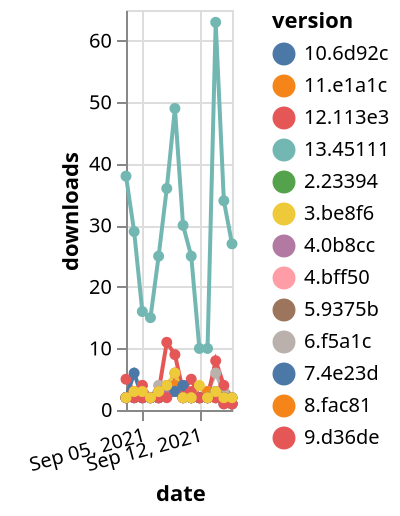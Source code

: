 {"$schema": "https://vega.github.io/schema/vega-lite/v5.json", "description": "A simple bar chart with embedded data.", "data": {"values": [{"date": "2021-09-03", "total": 2108, "delta": 2, "version": "8.fac81"}, {"date": "2021-09-04", "total": 2111, "delta": 3, "version": "8.fac81"}, {"date": "2021-09-05", "total": 2113, "delta": 2, "version": "8.fac81"}, {"date": "2021-09-06", "total": 2115, "delta": 2, "version": "8.fac81"}, {"date": "2021-09-07", "total": 2117, "delta": 2, "version": "8.fac81"}, {"date": "2021-09-08", "total": 2120, "delta": 3, "version": "8.fac81"}, {"date": "2021-09-09", "total": 2123, "delta": 3, "version": "8.fac81"}, {"date": "2021-09-10", "total": 2125, "delta": 2, "version": "8.fac81"}, {"date": "2021-09-11", "total": 2127, "delta": 2, "version": "8.fac81"}, {"date": "2021-09-12", "total": 2129, "delta": 2, "version": "8.fac81"}, {"date": "2021-09-13", "total": 2131, "delta": 2, "version": "8.fac81"}, {"date": "2021-09-14", "total": 2133, "delta": 2, "version": "8.fac81"}, {"date": "2021-09-15", "total": 2135, "delta": 2, "version": "8.fac81"}, {"date": "2021-09-16", "total": 2136, "delta": 1, "version": "8.fac81"}, {"date": "2021-09-03", "total": 2289, "delta": 2, "version": "4.bff50"}, {"date": "2021-09-04", "total": 2291, "delta": 2, "version": "4.bff50"}, {"date": "2021-09-05", "total": 2293, "delta": 2, "version": "4.bff50"}, {"date": "2021-09-06", "total": 2295, "delta": 2, "version": "4.bff50"}, {"date": "2021-09-07", "total": 2297, "delta": 2, "version": "4.bff50"}, {"date": "2021-09-08", "total": 2300, "delta": 3, "version": "4.bff50"}, {"date": "2021-09-09", "total": 2303, "delta": 3, "version": "4.bff50"}, {"date": "2021-09-10", "total": 2305, "delta": 2, "version": "4.bff50"}, {"date": "2021-09-11", "total": 2307, "delta": 2, "version": "4.bff50"}, {"date": "2021-09-12", "total": 2309, "delta": 2, "version": "4.bff50"}, {"date": "2021-09-13", "total": 2311, "delta": 2, "version": "4.bff50"}, {"date": "2021-09-14", "total": 2313, "delta": 2, "version": "4.bff50"}, {"date": "2021-09-15", "total": 2315, "delta": 2, "version": "4.bff50"}, {"date": "2021-09-16", "total": 2316, "delta": 1, "version": "4.bff50"}, {"date": "2021-09-03", "total": 2416, "delta": 2, "version": "2.23394"}, {"date": "2021-09-04", "total": 2418, "delta": 2, "version": "2.23394"}, {"date": "2021-09-05", "total": 2420, "delta": 2, "version": "2.23394"}, {"date": "2021-09-06", "total": 2422, "delta": 2, "version": "2.23394"}, {"date": "2021-09-07", "total": 2424, "delta": 2, "version": "2.23394"}, {"date": "2021-09-08", "total": 2427, "delta": 3, "version": "2.23394"}, {"date": "2021-09-09", "total": 2430, "delta": 3, "version": "2.23394"}, {"date": "2021-09-10", "total": 2432, "delta": 2, "version": "2.23394"}, {"date": "2021-09-11", "total": 2434, "delta": 2, "version": "2.23394"}, {"date": "2021-09-12", "total": 2436, "delta": 2, "version": "2.23394"}, {"date": "2021-09-13", "total": 2438, "delta": 2, "version": "2.23394"}, {"date": "2021-09-14", "total": 2440, "delta": 2, "version": "2.23394"}, {"date": "2021-09-15", "total": 2442, "delta": 2, "version": "2.23394"}, {"date": "2021-09-16", "total": 2443, "delta": 1, "version": "2.23394"}, {"date": "2021-09-03", "total": 3158, "delta": 2, "version": "6.f5a1c"}, {"date": "2021-09-04", "total": 3160, "delta": 2, "version": "6.f5a1c"}, {"date": "2021-09-05", "total": 3164, "delta": 4, "version": "6.f5a1c"}, {"date": "2021-09-06", "total": 3166, "delta": 2, "version": "6.f5a1c"}, {"date": "2021-09-07", "total": 3170, "delta": 4, "version": "6.f5a1c"}, {"date": "2021-09-08", "total": 3173, "delta": 3, "version": "6.f5a1c"}, {"date": "2021-09-09", "total": 3177, "delta": 4, "version": "6.f5a1c"}, {"date": "2021-09-10", "total": 3180, "delta": 3, "version": "6.f5a1c"}, {"date": "2021-09-11", "total": 3182, "delta": 2, "version": "6.f5a1c"}, {"date": "2021-09-12", "total": 3184, "delta": 2, "version": "6.f5a1c"}, {"date": "2021-09-13", "total": 3187, "delta": 3, "version": "6.f5a1c"}, {"date": "2021-09-14", "total": 3193, "delta": 6, "version": "6.f5a1c"}, {"date": "2021-09-15", "total": 3196, "delta": 3, "version": "6.f5a1c"}, {"date": "2021-09-16", "total": 3197, "delta": 1, "version": "6.f5a1c"}, {"date": "2021-09-03", "total": 2354, "delta": 2, "version": "5.9375b"}, {"date": "2021-09-04", "total": 2356, "delta": 2, "version": "5.9375b"}, {"date": "2021-09-05", "total": 2358, "delta": 2, "version": "5.9375b"}, {"date": "2021-09-06", "total": 2360, "delta": 2, "version": "5.9375b"}, {"date": "2021-09-07", "total": 2362, "delta": 2, "version": "5.9375b"}, {"date": "2021-09-08", "total": 2365, "delta": 3, "version": "5.9375b"}, {"date": "2021-09-09", "total": 2368, "delta": 3, "version": "5.9375b"}, {"date": "2021-09-10", "total": 2370, "delta": 2, "version": "5.9375b"}, {"date": "2021-09-11", "total": 2372, "delta": 2, "version": "5.9375b"}, {"date": "2021-09-12", "total": 2374, "delta": 2, "version": "5.9375b"}, {"date": "2021-09-13", "total": 2376, "delta": 2, "version": "5.9375b"}, {"date": "2021-09-14", "total": 2378, "delta": 2, "version": "5.9375b"}, {"date": "2021-09-15", "total": 2380, "delta": 2, "version": "5.9375b"}, {"date": "2021-09-16", "total": 2381, "delta": 1, "version": "5.9375b"}, {"date": "2021-09-03", "total": 4780, "delta": 38, "version": "13.45111"}, {"date": "2021-09-04", "total": 4809, "delta": 29, "version": "13.45111"}, {"date": "2021-09-05", "total": 4825, "delta": 16, "version": "13.45111"}, {"date": "2021-09-06", "total": 4840, "delta": 15, "version": "13.45111"}, {"date": "2021-09-07", "total": 4865, "delta": 25, "version": "13.45111"}, {"date": "2021-09-08", "total": 4901, "delta": 36, "version": "13.45111"}, {"date": "2021-09-09", "total": 4950, "delta": 49, "version": "13.45111"}, {"date": "2021-09-10", "total": 4980, "delta": 30, "version": "13.45111"}, {"date": "2021-09-11", "total": 5005, "delta": 25, "version": "13.45111"}, {"date": "2021-09-12", "total": 5015, "delta": 10, "version": "13.45111"}, {"date": "2021-09-13", "total": 5025, "delta": 10, "version": "13.45111"}, {"date": "2021-09-14", "total": 5088, "delta": 63, "version": "13.45111"}, {"date": "2021-09-15", "total": 5122, "delta": 34, "version": "13.45111"}, {"date": "2021-09-16", "total": 5149, "delta": 27, "version": "13.45111"}, {"date": "2021-09-03", "total": 4209, "delta": 5, "version": "12.113e3"}, {"date": "2021-09-04", "total": 4212, "delta": 3, "version": "12.113e3"}, {"date": "2021-09-05", "total": 4216, "delta": 4, "version": "12.113e3"}, {"date": "2021-09-06", "total": 4218, "delta": 2, "version": "12.113e3"}, {"date": "2021-09-07", "total": 4221, "delta": 3, "version": "12.113e3"}, {"date": "2021-09-08", "total": 4232, "delta": 11, "version": "12.113e3"}, {"date": "2021-09-09", "total": 4241, "delta": 9, "version": "12.113e3"}, {"date": "2021-09-10", "total": 4244, "delta": 3, "version": "12.113e3"}, {"date": "2021-09-11", "total": 4249, "delta": 5, "version": "12.113e3"}, {"date": "2021-09-12", "total": 4251, "delta": 2, "version": "12.113e3"}, {"date": "2021-09-13", "total": 4253, "delta": 2, "version": "12.113e3"}, {"date": "2021-09-14", "total": 4261, "delta": 8, "version": "12.113e3"}, {"date": "2021-09-15", "total": 4265, "delta": 4, "version": "12.113e3"}, {"date": "2021-09-16", "total": 4267, "delta": 2, "version": "12.113e3"}, {"date": "2021-09-03", "total": 2437, "delta": 2, "version": "11.e1a1c"}, {"date": "2021-09-04", "total": 2440, "delta": 3, "version": "11.e1a1c"}, {"date": "2021-09-05", "total": 2442, "delta": 2, "version": "11.e1a1c"}, {"date": "2021-09-06", "total": 2444, "delta": 2, "version": "11.e1a1c"}, {"date": "2021-09-07", "total": 2446, "delta": 2, "version": "11.e1a1c"}, {"date": "2021-09-08", "total": 2449, "delta": 3, "version": "11.e1a1c"}, {"date": "2021-09-09", "total": 2453, "delta": 4, "version": "11.e1a1c"}, {"date": "2021-09-10", "total": 2455, "delta": 2, "version": "11.e1a1c"}, {"date": "2021-09-11", "total": 2457, "delta": 2, "version": "11.e1a1c"}, {"date": "2021-09-12", "total": 2459, "delta": 2, "version": "11.e1a1c"}, {"date": "2021-09-13", "total": 2462, "delta": 3, "version": "11.e1a1c"}, {"date": "2021-09-14", "total": 2464, "delta": 2, "version": "11.e1a1c"}, {"date": "2021-09-15", "total": 2466, "delta": 2, "version": "11.e1a1c"}, {"date": "2021-09-16", "total": 2467, "delta": 1, "version": "11.e1a1c"}, {"date": "2021-09-03", "total": 2339, "delta": 2, "version": "10.6d92c"}, {"date": "2021-09-04", "total": 2345, "delta": 6, "version": "10.6d92c"}, {"date": "2021-09-05", "total": 2347, "delta": 2, "version": "10.6d92c"}, {"date": "2021-09-06", "total": 2349, "delta": 2, "version": "10.6d92c"}, {"date": "2021-09-07", "total": 2351, "delta": 2, "version": "10.6d92c"}, {"date": "2021-09-08", "total": 2354, "delta": 3, "version": "10.6d92c"}, {"date": "2021-09-09", "total": 2357, "delta": 3, "version": "10.6d92c"}, {"date": "2021-09-10", "total": 2361, "delta": 4, "version": "10.6d92c"}, {"date": "2021-09-11", "total": 2363, "delta": 2, "version": "10.6d92c"}, {"date": "2021-09-12", "total": 2365, "delta": 2, "version": "10.6d92c"}, {"date": "2021-09-13", "total": 2367, "delta": 2, "version": "10.6d92c"}, {"date": "2021-09-14", "total": 2370, "delta": 3, "version": "10.6d92c"}, {"date": "2021-09-15", "total": 2371, "delta": 1, "version": "10.6d92c"}, {"date": "2021-09-16", "total": 2372, "delta": 1, "version": "10.6d92c"}, {"date": "2021-09-03", "total": 2258, "delta": 2, "version": "4.0b8cc"}, {"date": "2021-09-04", "total": 2260, "delta": 2, "version": "4.0b8cc"}, {"date": "2021-09-05", "total": 2262, "delta": 2, "version": "4.0b8cc"}, {"date": "2021-09-06", "total": 2264, "delta": 2, "version": "4.0b8cc"}, {"date": "2021-09-07", "total": 2266, "delta": 2, "version": "4.0b8cc"}, {"date": "2021-09-08", "total": 2269, "delta": 3, "version": "4.0b8cc"}, {"date": "2021-09-09", "total": 2272, "delta": 3, "version": "4.0b8cc"}, {"date": "2021-09-10", "total": 2274, "delta": 2, "version": "4.0b8cc"}, {"date": "2021-09-11", "total": 2276, "delta": 2, "version": "4.0b8cc"}, {"date": "2021-09-12", "total": 2278, "delta": 2, "version": "4.0b8cc"}, {"date": "2021-09-13", "total": 2280, "delta": 2, "version": "4.0b8cc"}, {"date": "2021-09-14", "total": 2282, "delta": 2, "version": "4.0b8cc"}, {"date": "2021-09-15", "total": 2284, "delta": 2, "version": "4.0b8cc"}, {"date": "2021-09-16", "total": 2285, "delta": 1, "version": "4.0b8cc"}, {"date": "2021-09-03", "total": 2813, "delta": 2, "version": "7.4e23d"}, {"date": "2021-09-04", "total": 2815, "delta": 2, "version": "7.4e23d"}, {"date": "2021-09-05", "total": 2817, "delta": 2, "version": "7.4e23d"}, {"date": "2021-09-06", "total": 2819, "delta": 2, "version": "7.4e23d"}, {"date": "2021-09-07", "total": 2821, "delta": 2, "version": "7.4e23d"}, {"date": "2021-09-08", "total": 2825, "delta": 4, "version": "7.4e23d"}, {"date": "2021-09-09", "total": 2828, "delta": 3, "version": "7.4e23d"}, {"date": "2021-09-10", "total": 2832, "delta": 4, "version": "7.4e23d"}, {"date": "2021-09-11", "total": 2834, "delta": 2, "version": "7.4e23d"}, {"date": "2021-09-12", "total": 2836, "delta": 2, "version": "7.4e23d"}, {"date": "2021-09-13", "total": 2838, "delta": 2, "version": "7.4e23d"}, {"date": "2021-09-14", "total": 2841, "delta": 3, "version": "7.4e23d"}, {"date": "2021-09-15", "total": 2843, "delta": 2, "version": "7.4e23d"}, {"date": "2021-09-16", "total": 2845, "delta": 2, "version": "7.4e23d"}, {"date": "2021-09-03", "total": 2698, "delta": 2, "version": "9.d36de"}, {"date": "2021-09-04", "total": 2700, "delta": 2, "version": "9.d36de"}, {"date": "2021-09-05", "total": 2702, "delta": 2, "version": "9.d36de"}, {"date": "2021-09-06", "total": 2704, "delta": 2, "version": "9.d36de"}, {"date": "2021-09-07", "total": 2706, "delta": 2, "version": "9.d36de"}, {"date": "2021-09-08", "total": 2708, "delta": 2, "version": "9.d36de"}, {"date": "2021-09-09", "total": 2714, "delta": 6, "version": "9.d36de"}, {"date": "2021-09-10", "total": 2716, "delta": 2, "version": "9.d36de"}, {"date": "2021-09-11", "total": 2719, "delta": 3, "version": "9.d36de"}, {"date": "2021-09-12", "total": 2721, "delta": 2, "version": "9.d36de"}, {"date": "2021-09-13", "total": 2723, "delta": 2, "version": "9.d36de"}, {"date": "2021-09-14", "total": 2725, "delta": 2, "version": "9.d36de"}, {"date": "2021-09-15", "total": 2726, "delta": 1, "version": "9.d36de"}, {"date": "2021-09-16", "total": 2727, "delta": 1, "version": "9.d36de"}, {"date": "2021-09-03", "total": 3139, "delta": 2, "version": "3.be8f6"}, {"date": "2021-09-04", "total": 3142, "delta": 3, "version": "3.be8f6"}, {"date": "2021-09-05", "total": 3145, "delta": 3, "version": "3.be8f6"}, {"date": "2021-09-06", "total": 3147, "delta": 2, "version": "3.be8f6"}, {"date": "2021-09-07", "total": 3150, "delta": 3, "version": "3.be8f6"}, {"date": "2021-09-08", "total": 3154, "delta": 4, "version": "3.be8f6"}, {"date": "2021-09-09", "total": 3160, "delta": 6, "version": "3.be8f6"}, {"date": "2021-09-10", "total": 3162, "delta": 2, "version": "3.be8f6"}, {"date": "2021-09-11", "total": 3164, "delta": 2, "version": "3.be8f6"}, {"date": "2021-09-12", "total": 3168, "delta": 4, "version": "3.be8f6"}, {"date": "2021-09-13", "total": 3170, "delta": 2, "version": "3.be8f6"}, {"date": "2021-09-14", "total": 3173, "delta": 3, "version": "3.be8f6"}, {"date": "2021-09-15", "total": 3175, "delta": 2, "version": "3.be8f6"}, {"date": "2021-09-16", "total": 3177, "delta": 2, "version": "3.be8f6"}]}, "width": "container", "mark": {"type": "line", "point": {"filled": true}}, "encoding": {"x": {"field": "date", "type": "temporal", "timeUnit": "yearmonthdate", "title": "date", "axis": {"labelAngle": -15}}, "y": {"field": "delta", "type": "quantitative", "title": "downloads"}, "color": {"field": "version", "type": "nominal"}, "tooltip": {"field": "delta"}}}